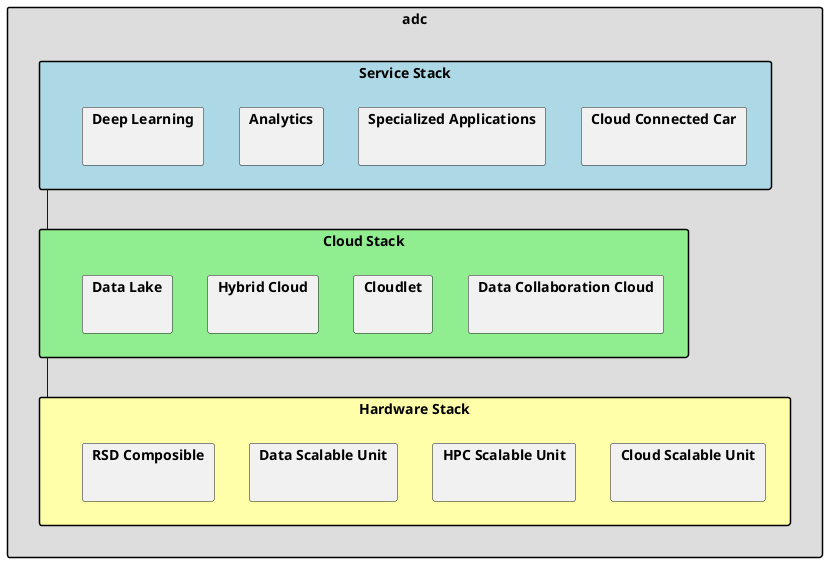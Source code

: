 @startuml

skinparam packageStyle rect

top to bottom direction
package adc  #dddddd {
  package "Service Stack" #lightblue {
    package "Cloud Connected Car" { }
    package "Specialized Applications" { }
    package "Analytics" { }
    package "Deep Learning" { }
  }
  package "Cloud Stack" #lightgreen {
    package "Data Collaboration Cloud" { }
    package Cloudlet { }
    package "Hybrid Cloud" { }
    package "Data Lake" { }
  }
  package "Hardware Stack" #ffffaa {
    package "Cloud Scalable Unit" { }
    package "HPC Scalable Unit" { }
    package "Data Scalable Unit" { }
    package "RSD Composible" { }

  }
}
"Service Stack" -- "Cloud Stack"
"Cloud Stack" -- "Hardware Stack"

@enduml
